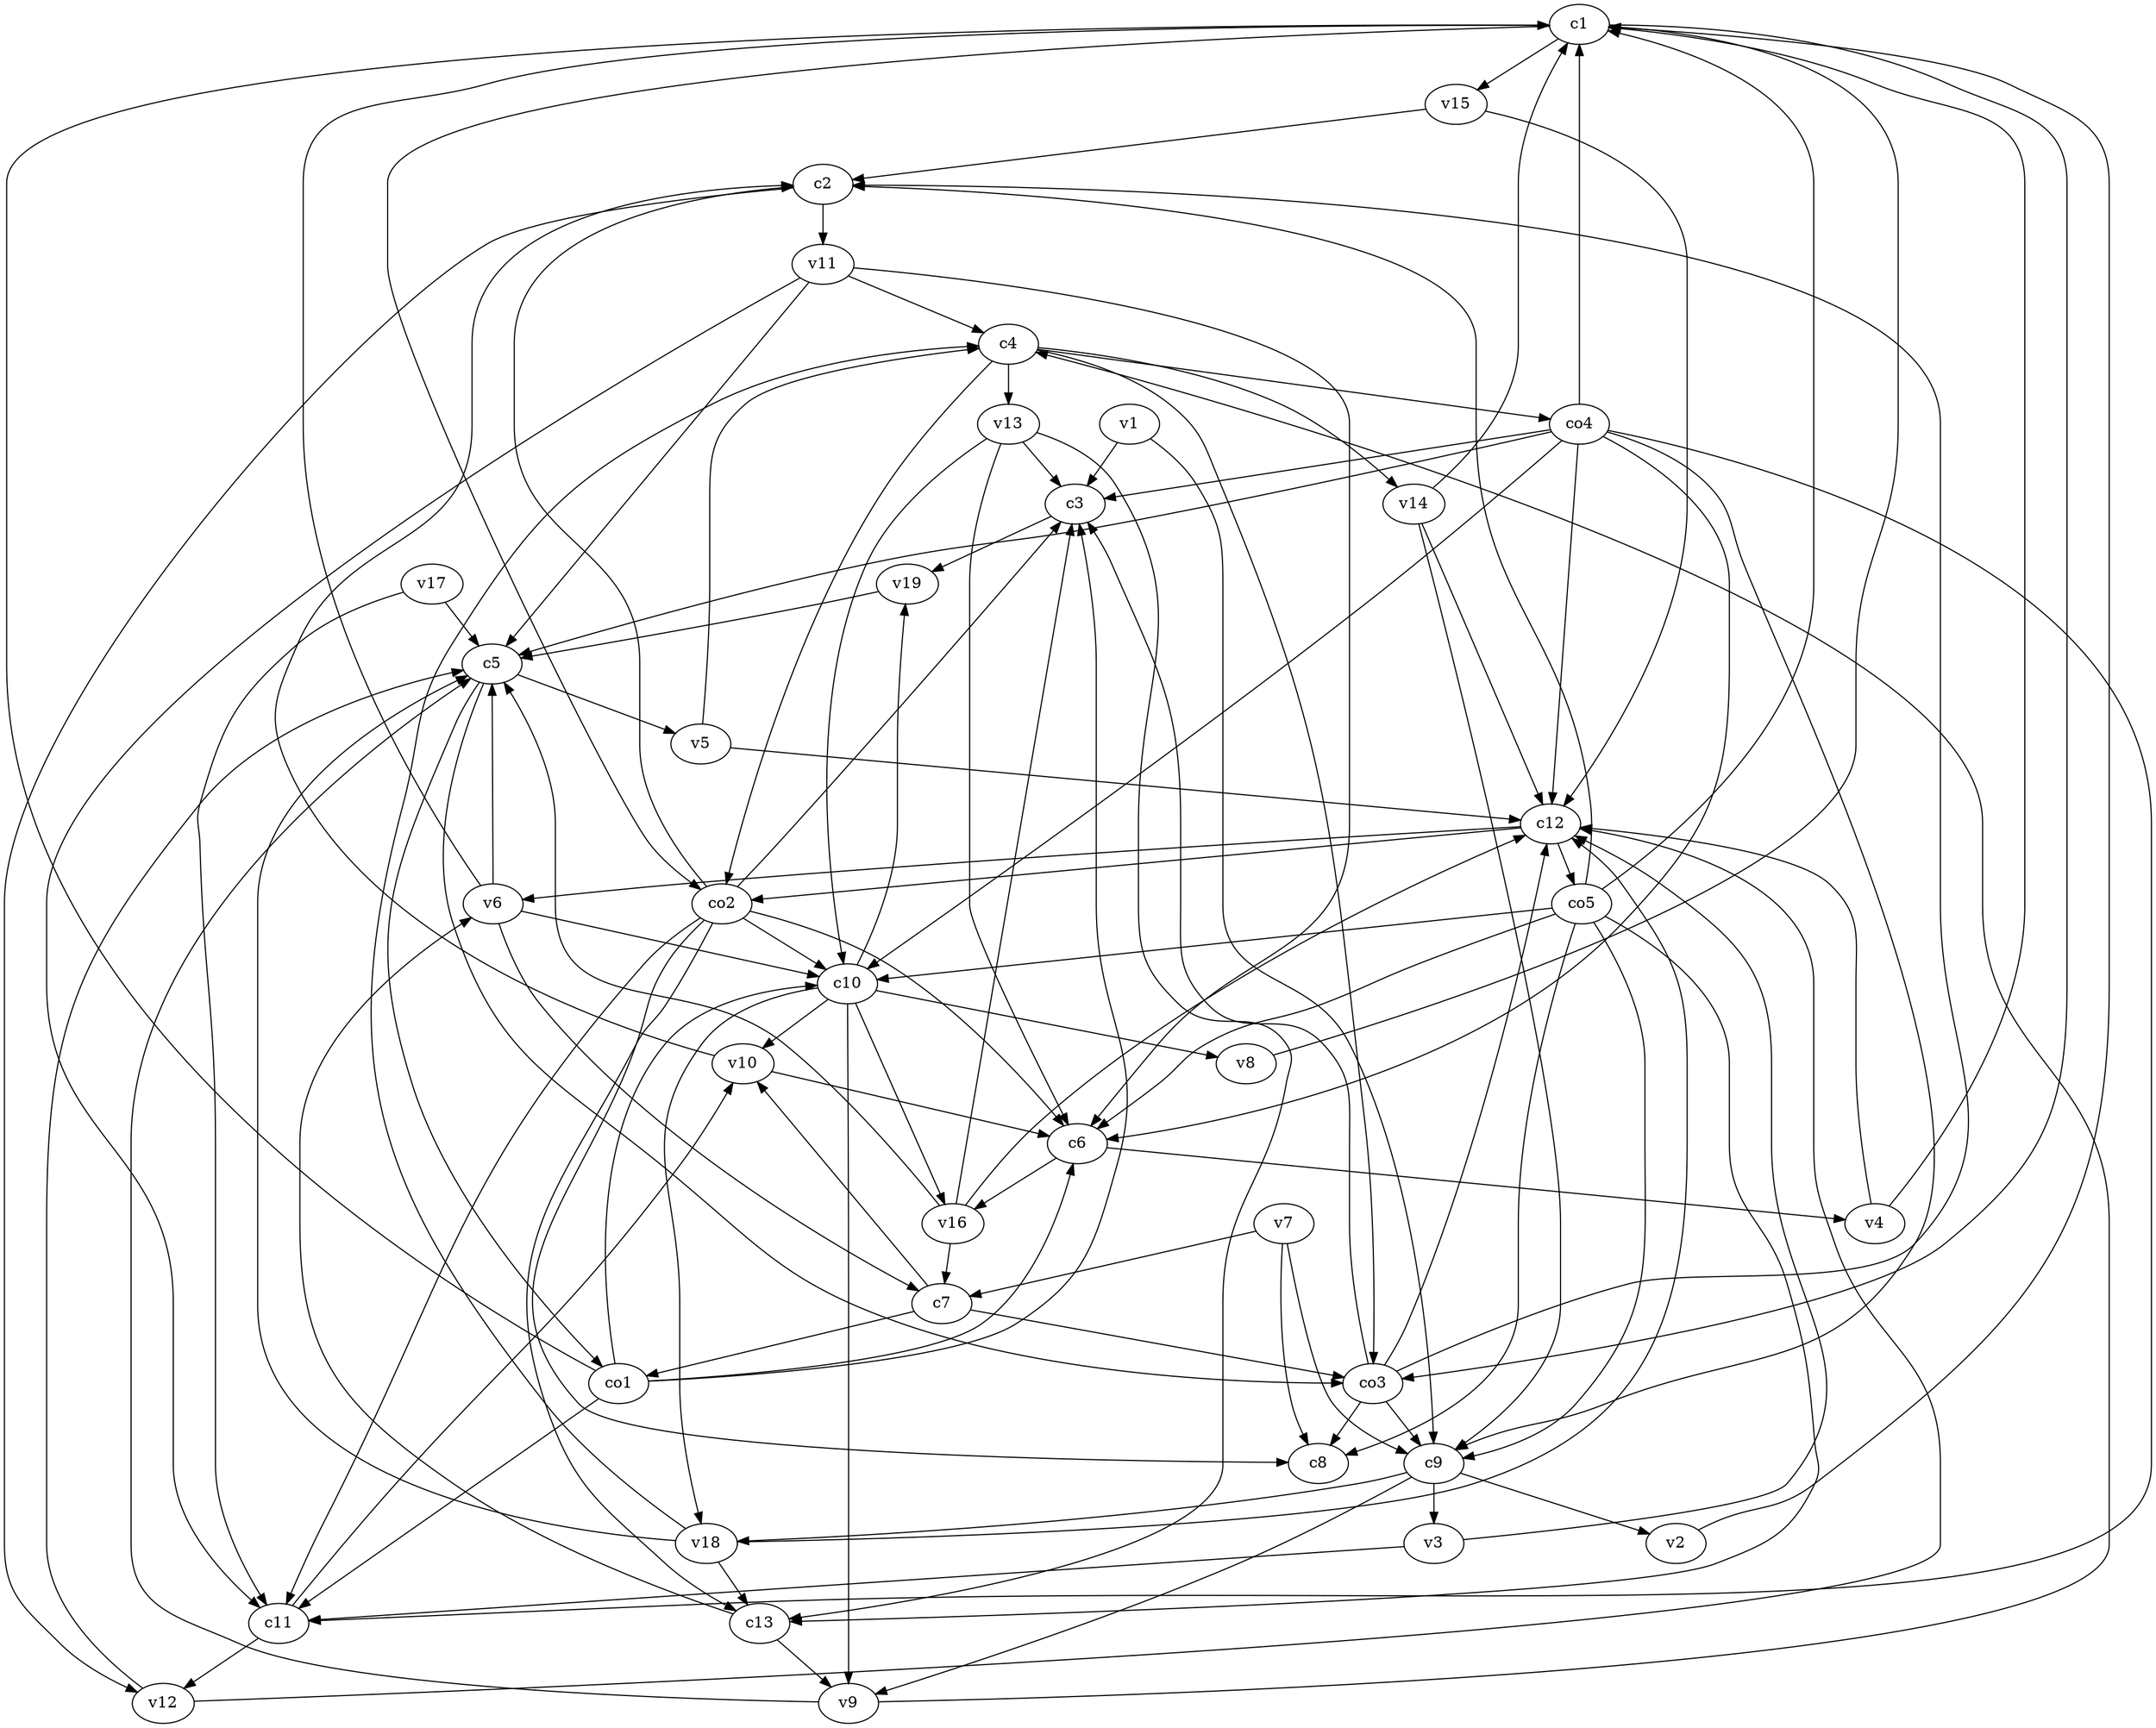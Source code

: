 strict digraph  {
c1;
c2;
c3;
c4;
c5;
c6;
c7;
c8;
c9;
c10;
c11;
c12;
c13;
v1;
v2;
v3;
v4;
v5;
v6;
v7;
v8;
v9;
v10;
v11;
v12;
v13;
v14;
v15;
v16;
v17;
v18;
v19;
co1;
co2;
co3;
co4;
co5;
c1 -> v15  [weight=1];
c1 -> co2  [weight=1];
c1 -> co3  [weight=1];
c2 -> v11  [weight=1];
c2 -> v12  [weight=1];
c3 -> v19  [weight=1];
c4 -> v13  [weight=1];
c4 -> co3  [weight=1];
c4 -> co2  [weight=1];
c4 -> co4  [weight=1];
c4 -> v14  [weight=1];
c5 -> co1  [weight=1];
c5 -> co3  [weight=1];
c5 -> v5  [weight=1];
c6 -> v4  [weight=1];
c6 -> v16  [weight=1];
c7 -> v10  [weight=1];
c7 -> co3  [weight=1];
c7 -> co1  [weight=1];
c9 -> v3  [weight=1];
c9 -> v9  [weight=1];
c9 -> v2  [weight=1];
c9 -> v18  [weight=1];
c10 -> v18  [weight=1];
c10 -> v9  [weight=1];
c10 -> v19  [weight=1];
c10 -> v8  [weight=1];
c10 -> v16  [weight=1];
c10 -> v10  [weight=1];
c11 -> v10  [weight=1];
c11 -> v12  [weight=1];
c12 -> co2  [weight=1];
c12 -> v6  [weight=1];
c12 -> co5  [weight=1];
c13 -> v9  [weight=1];
c13 -> v6  [weight=1];
v1 -> c3  [weight=1];
v1 -> c9  [weight=1];
v2 -> c1  [weight=1];
v3 -> c11  [weight=1];
v3 -> c12  [weight=1];
v4 -> c1  [weight=1];
v4 -> c12  [weight=1];
v5 -> c12  [weight=1];
v5 -> c4  [weight=1];
v6 -> c5  [weight=1];
v6 -> c10  [weight=1];
v6 -> c1  [weight=1];
v6 -> c7  [weight=1];
v7 -> c9  [weight=1];
v7 -> c7  [weight=1];
v7 -> c8  [weight=1];
v8 -> c1  [weight=1];
v9 -> c5  [weight=1];
v9 -> c4  [weight=1];
v10 -> c2  [weight=1];
v10 -> c6  [weight=1];
v11 -> c5  [weight=1];
v11 -> c4  [weight=1];
v11 -> c11  [weight=1];
v11 -> c6  [weight=1];
v12 -> c5  [weight=1];
v12 -> c12  [weight=1];
v13 -> c10  [weight=1];
v13 -> c3  [weight=1];
v13 -> c6  [weight=1];
v13 -> c13  [weight=1];
v14 -> c12  [weight=1];
v14 -> c9  [weight=1];
v14 -> c1  [weight=1];
v15 -> c2  [weight=1];
v15 -> c12  [weight=1];
v16 -> c5  [weight=1];
v16 -> c12  [weight=1];
v16 -> c7  [weight=1];
v16 -> c3  [weight=1];
v17 -> c5  [weight=1];
v17 -> c11  [weight=1];
v18 -> c12  [weight=1];
v18 -> c13  [weight=1];
v18 -> c4  [weight=1];
v18 -> c5  [weight=1];
v19 -> c5  [weight=1];
co1 -> c6  [weight=1];
co1 -> c1  [weight=1];
co1 -> c10  [weight=1];
co1 -> c3  [weight=1];
co1 -> c11  [weight=1];
co2 -> c6  [weight=1];
co2 -> c2  [weight=1];
co2 -> c13  [weight=1];
co2 -> c11  [weight=1];
co2 -> c10  [weight=1];
co2 -> c3  [weight=1];
co2 -> c8  [weight=1];
co3 -> c2  [weight=1];
co3 -> c3  [weight=1];
co3 -> c9  [weight=1];
co3 -> c12  [weight=1];
co3 -> c8  [weight=1];
co4 -> c12  [weight=1];
co4 -> c1  [weight=1];
co4 -> c6  [weight=1];
co4 -> c5  [weight=1];
co4 -> c11  [weight=1];
co4 -> c9  [weight=1];
co4 -> c3  [weight=1];
co4 -> c10  [weight=1];
co5 -> c9  [weight=1];
co5 -> c2  [weight=1];
co5 -> c10  [weight=1];
co5 -> c13  [weight=1];
co5 -> c1  [weight=1];
co5 -> c8  [weight=1];
co5 -> c6  [weight=1];
}
